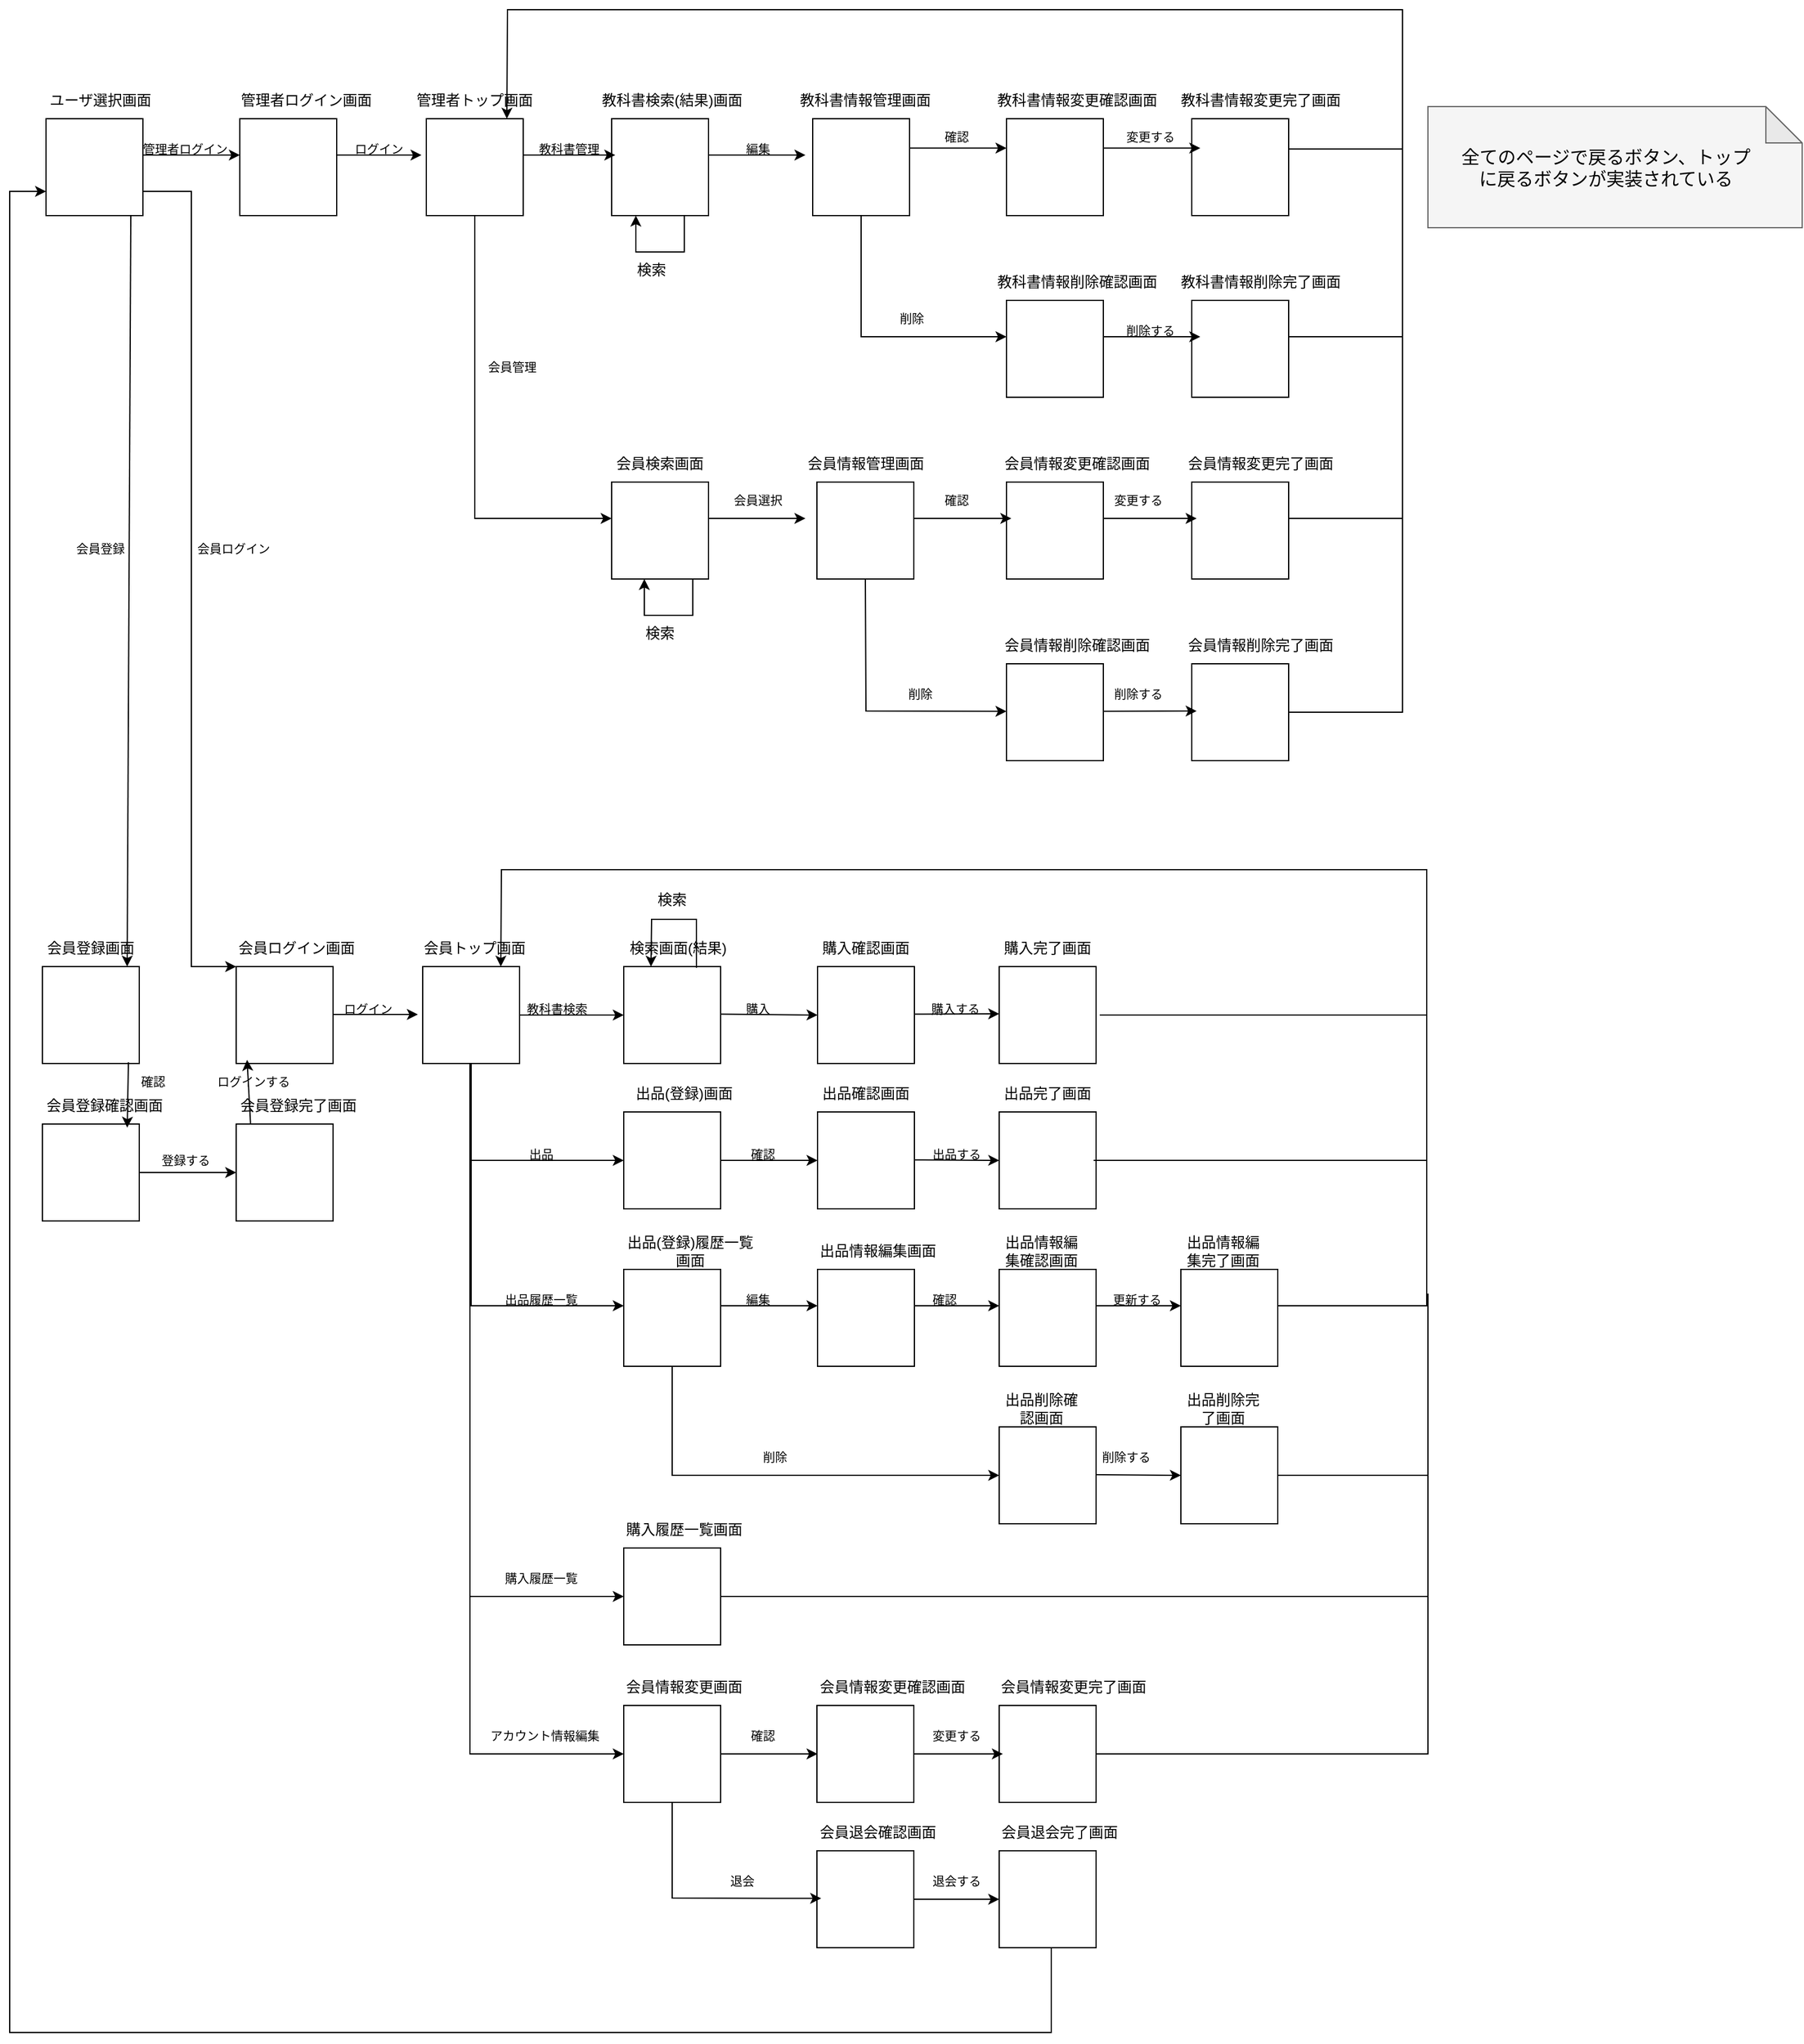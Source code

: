 <mxfile version="18.0.6" type="device"><diagram id="-Y7VIqtJ2MrJkVEiPqZa" name="Page-1"><mxGraphModel dx="347" dy="1390" grid="1" gridSize="10" guides="1" tooltips="1" connect="1" arrows="1" fold="1" page="1" pageScale="1" pageWidth="827" pageHeight="1169" math="0" shadow="0"><root><mxCell id="0"/><mxCell id="1" parent="0"/><mxCell id="_Mw0kLMOiL_pxWOwcJEO-1" value="" style="whiteSpace=wrap;html=1;aspect=fixed;" parent="1" vertex="1"><mxGeometry x="60" y="60" width="80" height="80" as="geometry"/></mxCell><mxCell id="_Mw0kLMOiL_pxWOwcJEO-3" value="" style="endArrow=classic;html=1;rounded=0;entryX=0;entryY=0.25;entryDx=0;entryDy=0;" parent="1" edge="1"><mxGeometry width="50" height="50" relative="1" as="geometry"><mxPoint x="140" y="90" as="sourcePoint"/><mxPoint x="220" y="90" as="targetPoint"/></mxGeometry></mxCell><mxCell id="_Mw0kLMOiL_pxWOwcJEO-4" value="ユーザ選択画面" style="text;html=1;strokeColor=none;fillColor=none;align=center;verticalAlign=middle;whiteSpace=wrap;rounded=0;" parent="1" vertex="1"><mxGeometry x="60" y="30" width="90" height="30" as="geometry"/></mxCell><mxCell id="_Mw0kLMOiL_pxWOwcJEO-5" value="" style="whiteSpace=wrap;html=1;aspect=fixed;" parent="1" vertex="1"><mxGeometry x="220" y="60" width="80" height="80" as="geometry"/></mxCell><mxCell id="_Mw0kLMOiL_pxWOwcJEO-6" value="管理者ログイン画面" style="text;html=1;strokeColor=none;fillColor=none;align=center;verticalAlign=middle;whiteSpace=wrap;rounded=0;" parent="1" vertex="1"><mxGeometry x="220" y="30" width="110" height="30" as="geometry"/></mxCell><mxCell id="_Mw0kLMOiL_pxWOwcJEO-7" value="" style="whiteSpace=wrap;html=1;aspect=fixed;" parent="1" vertex="1"><mxGeometry x="217" y="760" width="80" height="80" as="geometry"/></mxCell><mxCell id="_Mw0kLMOiL_pxWOwcJEO-8" value="会員ログイン画面" style="text;html=1;strokeColor=none;fillColor=none;align=center;verticalAlign=middle;whiteSpace=wrap;rounded=0;" parent="1" vertex="1"><mxGeometry x="217" y="730" width="100" height="30" as="geometry"/></mxCell><mxCell id="_Mw0kLMOiL_pxWOwcJEO-9" value="" style="whiteSpace=wrap;html=1;aspect=fixed;" parent="1" vertex="1"><mxGeometry x="57" y="760" width="80" height="80" as="geometry"/></mxCell><mxCell id="_Mw0kLMOiL_pxWOwcJEO-10" value="会員登録画面" style="text;html=1;strokeColor=none;fillColor=none;align=center;verticalAlign=middle;whiteSpace=wrap;rounded=0;" parent="1" vertex="1"><mxGeometry x="57" y="730" width="80" height="30" as="geometry"/></mxCell><mxCell id="_Mw0kLMOiL_pxWOwcJEO-11" value="" style="endArrow=classic;html=1;rounded=0;entryX=0.875;entryY=1;entryDx=0;entryDy=0;entryPerimeter=0;" parent="1" target="_Mw0kLMOiL_pxWOwcJEO-10" edge="1"><mxGeometry width="50" height="50" relative="1" as="geometry"><mxPoint x="130" y="140" as="sourcePoint"/><mxPoint x="180" y="90" as="targetPoint"/></mxGeometry></mxCell><mxCell id="_Mw0kLMOiL_pxWOwcJEO-12" value="会員登録" style="text;html=1;strokeColor=none;fillColor=none;align=center;verticalAlign=middle;whiteSpace=wrap;rounded=0;fontSize=10;" parent="1" vertex="1"><mxGeometry x="75" y="400" width="60" height="30" as="geometry"/></mxCell><mxCell id="_Mw0kLMOiL_pxWOwcJEO-13" value="" style="endArrow=classic;html=1;rounded=0;entryX=0.413;entryY=-0.1;entryDx=0;entryDy=0;exitX=0.117;exitY=1.1;exitDx=0;exitDy=0;exitPerimeter=0;entryPerimeter=0;" parent="1" source="cDcXT-B_UF99maYmvxv4-4" target="_Mw0kLMOiL_pxWOwcJEO-14" edge="1"><mxGeometry width="50" height="50" relative="1" as="geometry"><mxPoint x="137" y="800" as="sourcePoint"/><mxPoint x="187" y="750" as="targetPoint"/></mxGeometry></mxCell><mxCell id="_Mw0kLMOiL_pxWOwcJEO-14" value="ログインする" style="text;html=1;strokeColor=none;fillColor=none;align=center;verticalAlign=middle;whiteSpace=wrap;rounded=0;fontSize=10;" parent="1" vertex="1"><mxGeometry x="200" y="840" width="63" height="30" as="geometry"/></mxCell><mxCell id="_Mw0kLMOiL_pxWOwcJEO-15" value="管理者ログイン" style="text;html=1;strokeColor=none;fillColor=none;align=center;verticalAlign=middle;whiteSpace=wrap;rounded=0;strokeWidth=2;fontSize=10;" parent="1" vertex="1"><mxGeometry x="130" y="70" width="90" height="30" as="geometry"/></mxCell><mxCell id="_Mw0kLMOiL_pxWOwcJEO-17" value="" style="whiteSpace=wrap;html=1;aspect=fixed;" parent="1" vertex="1"><mxGeometry x="374" y="60" width="80" height="80" as="geometry"/></mxCell><mxCell id="_Mw0kLMOiL_pxWOwcJEO-18" value="管理者トップ画面" style="text;html=1;strokeColor=none;fillColor=none;align=center;verticalAlign=middle;whiteSpace=wrap;rounded=0;" parent="1" vertex="1"><mxGeometry x="361" y="30" width="106" height="30" as="geometry"/></mxCell><mxCell id="_Mw0kLMOiL_pxWOwcJEO-19" value="" style="endArrow=classic;html=1;rounded=0;fontSize=10;entryX=-0.05;entryY=0.375;entryDx=0;entryDy=0;entryPerimeter=0;" parent="1" target="_Mw0kLMOiL_pxWOwcJEO-17" edge="1"><mxGeometry width="50" height="50" relative="1" as="geometry"><mxPoint x="300" y="90" as="sourcePoint"/><mxPoint x="350" y="40" as="targetPoint"/></mxGeometry></mxCell><mxCell id="_Mw0kLMOiL_pxWOwcJEO-20" value="" style="whiteSpace=wrap;html=1;aspect=fixed;" parent="1" vertex="1"><mxGeometry x="371" y="760" width="80" height="80" as="geometry"/></mxCell><mxCell id="_Mw0kLMOiL_pxWOwcJEO-21" value="会員トップ画面" style="text;html=1;strokeColor=none;fillColor=none;align=center;verticalAlign=middle;whiteSpace=wrap;rounded=0;" parent="1" vertex="1"><mxGeometry x="371" y="730" width="86" height="30" as="geometry"/></mxCell><mxCell id="_Mw0kLMOiL_pxWOwcJEO-22" value="" style="endArrow=classic;html=1;rounded=0;fontSize=10;entryX=-0.05;entryY=0.375;entryDx=0;entryDy=0;entryPerimeter=0;" parent="1" edge="1"><mxGeometry width="50" height="50" relative="1" as="geometry"><mxPoint x="297" y="799.5" as="sourcePoint"/><mxPoint x="367" y="799.5" as="targetPoint"/></mxGeometry></mxCell><mxCell id="_Mw0kLMOiL_pxWOwcJEO-29" value="" style="whiteSpace=wrap;html=1;aspect=fixed;" parent="1" vertex="1"><mxGeometry x="537" y="760" width="80" height="80" as="geometry"/></mxCell><mxCell id="_Mw0kLMOiL_pxWOwcJEO-30" value="検索画面(結果)" style="text;html=1;strokeColor=none;fillColor=none;align=center;verticalAlign=middle;whiteSpace=wrap;rounded=0;" parent="1" vertex="1"><mxGeometry x="537" y="730" width="90" height="30" as="geometry"/></mxCell><mxCell id="_Mw0kLMOiL_pxWOwcJEO-31" value="" style="endArrow=classic;html=1;rounded=0;fontSize=10;entryX=0;entryY=0.5;entryDx=0;entryDy=0;" parent="1" target="_Mw0kLMOiL_pxWOwcJEO-29" edge="1"><mxGeometry width="50" height="50" relative="1" as="geometry"><mxPoint x="451" y="800" as="sourcePoint"/><mxPoint x="501" y="750" as="targetPoint"/></mxGeometry></mxCell><mxCell id="_Mw0kLMOiL_pxWOwcJEO-32" value="" style="whiteSpace=wrap;html=1;aspect=fixed;" parent="1" vertex="1"><mxGeometry x="537" y="880" width="80" height="80" as="geometry"/></mxCell><mxCell id="_Mw0kLMOiL_pxWOwcJEO-33" value="出品(登録)画面" style="text;html=1;strokeColor=none;fillColor=none;align=center;verticalAlign=middle;whiteSpace=wrap;rounded=0;" parent="1" vertex="1"><mxGeometry x="537" y="850" width="100" height="30" as="geometry"/></mxCell><mxCell id="_Mw0kLMOiL_pxWOwcJEO-34" value="" style="whiteSpace=wrap;html=1;aspect=fixed;" parent="1" vertex="1"><mxGeometry x="537" y="1010" width="80" height="80" as="geometry"/></mxCell><mxCell id="_Mw0kLMOiL_pxWOwcJEO-35" value="出品(登録)履歴一覧画面" style="text;html=1;strokeColor=none;fillColor=none;align=center;verticalAlign=middle;whiteSpace=wrap;rounded=0;" parent="1" vertex="1"><mxGeometry x="537" y="980" width="110" height="30" as="geometry"/></mxCell><mxCell id="_Mw0kLMOiL_pxWOwcJEO-40" value="" style="whiteSpace=wrap;html=1;aspect=fixed;" parent="1" vertex="1"><mxGeometry x="697" y="760" width="80" height="80" as="geometry"/></mxCell><mxCell id="_Mw0kLMOiL_pxWOwcJEO-41" value="購入確認画面" style="text;html=1;strokeColor=none;fillColor=none;align=center;verticalAlign=middle;whiteSpace=wrap;rounded=0;" parent="1" vertex="1"><mxGeometry x="697" y="730" width="80" height="30" as="geometry"/></mxCell><mxCell id="_Mw0kLMOiL_pxWOwcJEO-42" value="" style="endArrow=classic;html=1;rounded=0;fontSize=10;" parent="1" edge="1"><mxGeometry width="50" height="50" relative="1" as="geometry"><mxPoint x="617" y="799.29" as="sourcePoint"/><mxPoint x="697" y="800" as="targetPoint"/></mxGeometry></mxCell><mxCell id="_Mw0kLMOiL_pxWOwcJEO-44" value="" style="whiteSpace=wrap;html=1;aspect=fixed;" parent="1" vertex="1"><mxGeometry x="847" y="760" width="80" height="80" as="geometry"/></mxCell><mxCell id="_Mw0kLMOiL_pxWOwcJEO-45" value="購入完了画面" style="text;html=1;strokeColor=none;fillColor=none;align=center;verticalAlign=middle;whiteSpace=wrap;rounded=0;" parent="1" vertex="1"><mxGeometry x="847" y="730" width="80" height="30" as="geometry"/></mxCell><mxCell id="_Mw0kLMOiL_pxWOwcJEO-47" value="" style="endArrow=classic;html=1;rounded=0;fontSize=10;" parent="1" edge="1"><mxGeometry width="50" height="50" relative="1" as="geometry"><mxPoint x="777" y="799.29" as="sourcePoint"/><mxPoint x="847" y="799" as="targetPoint"/></mxGeometry></mxCell><mxCell id="_Mw0kLMOiL_pxWOwcJEO-48" value="" style="whiteSpace=wrap;html=1;aspect=fixed;" parent="1" vertex="1"><mxGeometry x="697" y="880" width="80" height="80" as="geometry"/></mxCell><mxCell id="_Mw0kLMOiL_pxWOwcJEO-49" value="出品確認画面" style="text;html=1;strokeColor=none;fillColor=none;align=center;verticalAlign=middle;whiteSpace=wrap;rounded=0;" parent="1" vertex="1"><mxGeometry x="697" y="850" width="80" height="30" as="geometry"/></mxCell><mxCell id="_Mw0kLMOiL_pxWOwcJEO-50" value="" style="whiteSpace=wrap;html=1;aspect=fixed;" parent="1" vertex="1"><mxGeometry x="847" y="880" width="80" height="80" as="geometry"/></mxCell><mxCell id="_Mw0kLMOiL_pxWOwcJEO-51" value="出品完了画面" style="text;html=1;strokeColor=none;fillColor=none;align=center;verticalAlign=middle;whiteSpace=wrap;rounded=0;" parent="1" vertex="1"><mxGeometry x="847" y="850" width="80" height="30" as="geometry"/></mxCell><mxCell id="_Mw0kLMOiL_pxWOwcJEO-52" value="" style="whiteSpace=wrap;html=1;aspect=fixed;" parent="1" vertex="1"><mxGeometry x="697" y="1010" width="80" height="80" as="geometry"/></mxCell><mxCell id="_Mw0kLMOiL_pxWOwcJEO-53" value="出品情報編集画面" style="text;html=1;strokeColor=none;fillColor=none;align=center;verticalAlign=middle;whiteSpace=wrap;rounded=0;" parent="1" vertex="1"><mxGeometry x="697" y="980" width="100" height="30" as="geometry"/></mxCell><mxCell id="_Mw0kLMOiL_pxWOwcJEO-54" value="" style="whiteSpace=wrap;html=1;aspect=fixed;" parent="1" vertex="1"><mxGeometry x="847" y="1010" width="80" height="80" as="geometry"/></mxCell><mxCell id="_Mw0kLMOiL_pxWOwcJEO-55" value="出品情報編集確認画面" style="text;html=1;strokeColor=none;fillColor=none;align=center;verticalAlign=middle;whiteSpace=wrap;rounded=0;" parent="1" vertex="1"><mxGeometry x="847" y="980" width="70" height="30" as="geometry"/></mxCell><mxCell id="_Mw0kLMOiL_pxWOwcJEO-56" value="" style="whiteSpace=wrap;html=1;aspect=fixed;" parent="1" vertex="1"><mxGeometry x="997" y="1010" width="80" height="80" as="geometry"/></mxCell><mxCell id="_Mw0kLMOiL_pxWOwcJEO-57" value="出品情報編集完了画面" style="text;html=1;strokeColor=none;fillColor=none;align=center;verticalAlign=middle;whiteSpace=wrap;rounded=0;" parent="1" vertex="1"><mxGeometry x="997" y="980" width="70" height="30" as="geometry"/></mxCell><mxCell id="_Mw0kLMOiL_pxWOwcJEO-58" value="" style="whiteSpace=wrap;html=1;aspect=fixed;" parent="1" vertex="1"><mxGeometry x="847" y="1140" width="80" height="80" as="geometry"/></mxCell><mxCell id="_Mw0kLMOiL_pxWOwcJEO-59" value="出品削除確認画面" style="text;html=1;strokeColor=none;fillColor=none;align=center;verticalAlign=middle;whiteSpace=wrap;rounded=0;" parent="1" vertex="1"><mxGeometry x="847" y="1110" width="70" height="30" as="geometry"/></mxCell><mxCell id="_Mw0kLMOiL_pxWOwcJEO-60" value="" style="whiteSpace=wrap;html=1;aspect=fixed;" parent="1" vertex="1"><mxGeometry x="997" y="1140" width="80" height="80" as="geometry"/></mxCell><mxCell id="_Mw0kLMOiL_pxWOwcJEO-61" value="出品削除完了画面" style="text;html=1;strokeColor=none;fillColor=none;align=center;verticalAlign=middle;whiteSpace=wrap;rounded=0;" parent="1" vertex="1"><mxGeometry x="997" y="1110" width="70" height="30" as="geometry"/></mxCell><mxCell id="_Mw0kLMOiL_pxWOwcJEO-62" value="" style="whiteSpace=wrap;html=1;aspect=fixed;" parent="1" vertex="1"><mxGeometry x="537" y="1240" width="80" height="80" as="geometry"/></mxCell><mxCell id="_Mw0kLMOiL_pxWOwcJEO-63" value="購入履歴一覧画面" style="text;html=1;strokeColor=none;fillColor=none;align=center;verticalAlign=middle;whiteSpace=wrap;rounded=0;" parent="1" vertex="1"><mxGeometry x="537" y="1210" width="100" height="30" as="geometry"/></mxCell><mxCell id="_Mw0kLMOiL_pxWOwcJEO-64" value="" style="endArrow=classic;html=1;rounded=0;fontSize=10;entryX=0;entryY=0.5;entryDx=0;entryDy=0;" parent="1" target="_Mw0kLMOiL_pxWOwcJEO-32" edge="1"><mxGeometry width="50" height="50" relative="1" as="geometry"><mxPoint x="411" y="840" as="sourcePoint"/><mxPoint x="461" y="790" as="targetPoint"/><Array as="points"><mxPoint x="411" y="920"/></Array></mxGeometry></mxCell><mxCell id="_Mw0kLMOiL_pxWOwcJEO-65" value="" style="endArrow=classic;html=1;rounded=0;fontSize=10;entryX=0;entryY=0.5;entryDx=0;entryDy=0;" parent="1" target="_Mw0kLMOiL_pxWOwcJEO-48" edge="1"><mxGeometry width="50" height="50" relative="1" as="geometry"><mxPoint x="617" y="920" as="sourcePoint"/><mxPoint x="667" y="870" as="targetPoint"/></mxGeometry></mxCell><mxCell id="_Mw0kLMOiL_pxWOwcJEO-66" value="" style="endArrow=classic;html=1;rounded=0;fontSize=10;" parent="1" edge="1"><mxGeometry width="50" height="50" relative="1" as="geometry"><mxPoint x="777" y="919.58" as="sourcePoint"/><mxPoint x="847" y="920" as="targetPoint"/></mxGeometry></mxCell><mxCell id="_Mw0kLMOiL_pxWOwcJEO-67" value="" style="endArrow=classic;html=1;rounded=0;fontSize=10;entryX=0;entryY=0.5;entryDx=0;entryDy=0;" parent="1" edge="1"><mxGeometry width="50" height="50" relative="1" as="geometry"><mxPoint x="617" y="1040" as="sourcePoint"/><mxPoint x="697" y="1040" as="targetPoint"/></mxGeometry></mxCell><mxCell id="_Mw0kLMOiL_pxWOwcJEO-68" value="" style="endArrow=classic;html=1;rounded=0;fontSize=10;" parent="1" edge="1"><mxGeometry width="50" height="50" relative="1" as="geometry"><mxPoint x="777" y="1040" as="sourcePoint"/><mxPoint x="847" y="1040" as="targetPoint"/></mxGeometry></mxCell><mxCell id="_Mw0kLMOiL_pxWOwcJEO-69" value="" style="endArrow=classic;html=1;rounded=0;fontSize=10;" parent="1" edge="1"><mxGeometry width="50" height="50" relative="1" as="geometry"><mxPoint x="927" y="1040" as="sourcePoint"/><mxPoint x="997" y="1040" as="targetPoint"/></mxGeometry></mxCell><mxCell id="_Mw0kLMOiL_pxWOwcJEO-70" value="" style="endArrow=classic;html=1;rounded=0;fontSize=10;" parent="1" edge="1"><mxGeometry width="50" height="50" relative="1" as="geometry"><mxPoint x="411" y="840" as="sourcePoint"/><mxPoint x="537" y="1040" as="targetPoint"/><Array as="points"><mxPoint x="411" y="1040"/><mxPoint x="477" y="1040"/></Array></mxGeometry></mxCell><mxCell id="_Mw0kLMOiL_pxWOwcJEO-71" value="" style="endArrow=classic;html=1;rounded=0;fontSize=10;entryX=0;entryY=0.5;entryDx=0;entryDy=0;" parent="1" target="_Mw0kLMOiL_pxWOwcJEO-58" edge="1"><mxGeometry width="50" height="50" relative="1" as="geometry"><mxPoint x="577" y="1090" as="sourcePoint"/><mxPoint x="657" y="1090" as="targetPoint"/><Array as="points"><mxPoint x="577" y="1180"/></Array></mxGeometry></mxCell><mxCell id="_Mw0kLMOiL_pxWOwcJEO-72" value="" style="endArrow=classic;html=1;rounded=0;fontSize=10;entryX=0;entryY=0.5;entryDx=0;entryDy=0;" parent="1" target="_Mw0kLMOiL_pxWOwcJEO-60" edge="1"><mxGeometry width="50" height="50" relative="1" as="geometry"><mxPoint x="927" y="1179.5" as="sourcePoint"/><mxPoint x="1007" y="1179.5" as="targetPoint"/></mxGeometry></mxCell><mxCell id="_Mw0kLMOiL_pxWOwcJEO-73" value="" style="endArrow=classic;html=1;rounded=0;fontSize=10;entryX=0;entryY=0.5;entryDx=0;entryDy=0;" parent="1" target="_Mw0kLMOiL_pxWOwcJEO-62" edge="1"><mxGeometry width="50" height="50" relative="1" as="geometry"><mxPoint x="410" y="840" as="sourcePoint"/><mxPoint x="490" y="840" as="targetPoint"/><Array as="points"><mxPoint x="410" y="1280"/></Array></mxGeometry></mxCell><mxCell id="_Mw0kLMOiL_pxWOwcJEO-75" value="" style="whiteSpace=wrap;html=1;aspect=fixed;" parent="1" vertex="1"><mxGeometry x="693" y="60" width="80" height="80" as="geometry"/></mxCell><mxCell id="_Mw0kLMOiL_pxWOwcJEO-76" value="教科書情報管理画面" style="text;html=1;strokeColor=none;fillColor=none;align=center;verticalAlign=middle;whiteSpace=wrap;rounded=0;" parent="1" vertex="1"><mxGeometry x="680" y="30" width="113" height="30" as="geometry"/></mxCell><mxCell id="_Mw0kLMOiL_pxWOwcJEO-77" value="" style="whiteSpace=wrap;html=1;aspect=fixed;" parent="1" vertex="1"><mxGeometry x="853" y="60" width="80" height="80" as="geometry"/></mxCell><mxCell id="_Mw0kLMOiL_pxWOwcJEO-78" value="教科書情報変更確認画面" style="text;html=1;strokeColor=none;fillColor=none;align=center;verticalAlign=middle;whiteSpace=wrap;rounded=0;" parent="1" vertex="1"><mxGeometry x="840" y="30" width="143" height="30" as="geometry"/></mxCell><mxCell id="_Mw0kLMOiL_pxWOwcJEO-79" value="" style="whiteSpace=wrap;html=1;aspect=fixed;" parent="1" vertex="1"><mxGeometry x="1006" y="60" width="80" height="80" as="geometry"/></mxCell><mxCell id="_Mw0kLMOiL_pxWOwcJEO-80" value="教科書情報変更完了画面" style="text;html=1;strokeColor=none;fillColor=none;align=center;verticalAlign=middle;whiteSpace=wrap;rounded=0;" parent="1" vertex="1"><mxGeometry x="993" y="30" width="140" height="30" as="geometry"/></mxCell><mxCell id="_Mw0kLMOiL_pxWOwcJEO-81" value="" style="whiteSpace=wrap;html=1;aspect=fixed;" parent="1" vertex="1"><mxGeometry x="696.5" y="360" width="80" height="80" as="geometry"/></mxCell><mxCell id="_Mw0kLMOiL_pxWOwcJEO-82" value="会員情報管理画面" style="text;html=1;strokeColor=none;fillColor=none;align=center;verticalAlign=middle;whiteSpace=wrap;rounded=0;" parent="1" vertex="1"><mxGeometry x="683.5" y="330" width="106" height="30" as="geometry"/></mxCell><mxCell id="_Mw0kLMOiL_pxWOwcJEO-83" value="" style="whiteSpace=wrap;html=1;aspect=fixed;" parent="1" vertex="1"><mxGeometry x="853" y="210" width="80" height="80" as="geometry"/></mxCell><mxCell id="_Mw0kLMOiL_pxWOwcJEO-84" value="教科書情報削除確認画面" style="text;html=1;strokeColor=none;fillColor=none;align=center;verticalAlign=middle;whiteSpace=wrap;rounded=0;" parent="1" vertex="1"><mxGeometry x="840" y="180" width="143" height="30" as="geometry"/></mxCell><mxCell id="_Mw0kLMOiL_pxWOwcJEO-85" value="" style="whiteSpace=wrap;html=1;aspect=fixed;" parent="1" vertex="1"><mxGeometry x="1006" y="210" width="80" height="80" as="geometry"/></mxCell><mxCell id="_Mw0kLMOiL_pxWOwcJEO-86" value="教科書情報削除完了画面" style="text;html=1;strokeColor=none;fillColor=none;align=center;verticalAlign=middle;whiteSpace=wrap;rounded=0;" parent="1" vertex="1"><mxGeometry x="993" y="180" width="140" height="30" as="geometry"/></mxCell><mxCell id="_Mw0kLMOiL_pxWOwcJEO-87" value="" style="whiteSpace=wrap;html=1;aspect=fixed;" parent="1" vertex="1"><mxGeometry x="527" y="60" width="80" height="80" as="geometry"/></mxCell><mxCell id="_Mw0kLMOiL_pxWOwcJEO-88" value="教科書検索(結果)画面" style="text;html=1;strokeColor=none;fillColor=none;align=center;verticalAlign=middle;whiteSpace=wrap;rounded=0;" parent="1" vertex="1"><mxGeometry x="514" y="30" width="126" height="30" as="geometry"/></mxCell><mxCell id="_Mw0kLMOiL_pxWOwcJEO-91" value="" style="whiteSpace=wrap;html=1;aspect=fixed;" parent="1" vertex="1"><mxGeometry x="853" y="360" width="80" height="80" as="geometry"/></mxCell><mxCell id="_Mw0kLMOiL_pxWOwcJEO-92" value="会員情報変更確認画面" style="text;html=1;strokeColor=none;fillColor=none;align=center;verticalAlign=middle;whiteSpace=wrap;rounded=0;" parent="1" vertex="1"><mxGeometry x="840" y="330" width="143" height="30" as="geometry"/></mxCell><mxCell id="_Mw0kLMOiL_pxWOwcJEO-93" value="" style="whiteSpace=wrap;html=1;aspect=fixed;" parent="1" vertex="1"><mxGeometry x="1006" y="360" width="80" height="80" as="geometry"/></mxCell><mxCell id="_Mw0kLMOiL_pxWOwcJEO-94" value="会員情報変更完了画面" style="text;html=1;strokeColor=none;fillColor=none;align=center;verticalAlign=middle;whiteSpace=wrap;rounded=0;" parent="1" vertex="1"><mxGeometry x="993" y="330" width="140" height="30" as="geometry"/></mxCell><mxCell id="_Mw0kLMOiL_pxWOwcJEO-95" value="" style="whiteSpace=wrap;html=1;aspect=fixed;" parent="1" vertex="1"><mxGeometry x="853" y="510" width="80" height="80" as="geometry"/></mxCell><mxCell id="_Mw0kLMOiL_pxWOwcJEO-96" value="会員情報削除確認画面" style="text;html=1;strokeColor=none;fillColor=none;align=center;verticalAlign=middle;whiteSpace=wrap;rounded=0;" parent="1" vertex="1"><mxGeometry x="840" y="480" width="143" height="30" as="geometry"/></mxCell><mxCell id="_Mw0kLMOiL_pxWOwcJEO-97" value="" style="whiteSpace=wrap;html=1;aspect=fixed;" parent="1" vertex="1"><mxGeometry x="1006" y="510" width="80" height="80" as="geometry"/></mxCell><mxCell id="_Mw0kLMOiL_pxWOwcJEO-98" value="会員情報削除完了画面" style="text;html=1;strokeColor=none;fillColor=none;align=center;verticalAlign=middle;whiteSpace=wrap;rounded=0;" parent="1" vertex="1"><mxGeometry x="993" y="480" width="140" height="30" as="geometry"/></mxCell><mxCell id="_Mw0kLMOiL_pxWOwcJEO-99" value="" style="whiteSpace=wrap;html=1;aspect=fixed;" parent="1" vertex="1"><mxGeometry x="527" y="360" width="80" height="80" as="geometry"/></mxCell><mxCell id="_Mw0kLMOiL_pxWOwcJEO-100" value="会員検索画面" style="text;html=1;strokeColor=none;fillColor=none;align=center;verticalAlign=middle;whiteSpace=wrap;rounded=0;" parent="1" vertex="1"><mxGeometry x="514" y="330" width="106" height="30" as="geometry"/></mxCell><mxCell id="_Mw0kLMOiL_pxWOwcJEO-101" value="" style="endArrow=classic;html=1;rounded=0;fontSize=10;" parent="1" edge="1"><mxGeometry width="50" height="50" relative="1" as="geometry"><mxPoint x="454" y="90" as="sourcePoint"/><mxPoint x="530" y="90" as="targetPoint"/></mxGeometry></mxCell><mxCell id="_Mw0kLMOiL_pxWOwcJEO-102" value="" style="endArrow=classic;html=1;rounded=0;fontSize=10;" parent="1" edge="1"><mxGeometry width="50" height="50" relative="1" as="geometry"><mxPoint x="607.0" y="90" as="sourcePoint"/><mxPoint x="687.0" y="90" as="targetPoint"/></mxGeometry></mxCell><mxCell id="_Mw0kLMOiL_pxWOwcJEO-103" value="" style="endArrow=classic;html=1;rounded=0;fontSize=10;" parent="1" edge="1"><mxGeometry width="50" height="50" relative="1" as="geometry"><mxPoint x="773.0" y="84.29" as="sourcePoint"/><mxPoint x="853.0" y="84.29" as="targetPoint"/></mxGeometry></mxCell><mxCell id="_Mw0kLMOiL_pxWOwcJEO-104" value="" style="endArrow=classic;html=1;rounded=0;fontSize=10;" parent="1" edge="1"><mxGeometry width="50" height="50" relative="1" as="geometry"><mxPoint x="933.0" y="84.29" as="sourcePoint"/><mxPoint x="1013.0" y="84.29" as="targetPoint"/></mxGeometry></mxCell><mxCell id="_Mw0kLMOiL_pxWOwcJEO-105" value="" style="endArrow=classic;html=1;rounded=0;fontSize=10;exitX=0.5;exitY=1;exitDx=0;exitDy=0;" parent="1" source="_Mw0kLMOiL_pxWOwcJEO-75" edge="1"><mxGeometry width="50" height="50" relative="1" as="geometry"><mxPoint x="773.0" y="240" as="sourcePoint"/><mxPoint x="853.0" y="240" as="targetPoint"/><Array as="points"><mxPoint x="733" y="240"/></Array></mxGeometry></mxCell><mxCell id="_Mw0kLMOiL_pxWOwcJEO-106" value="" style="endArrow=classic;html=1;rounded=0;fontSize=10;" parent="1" edge="1"><mxGeometry width="50" height="50" relative="1" as="geometry"><mxPoint x="933.0" y="240" as="sourcePoint"/><mxPoint x="1013.0" y="240" as="targetPoint"/></mxGeometry></mxCell><mxCell id="_Mw0kLMOiL_pxWOwcJEO-107" value="" style="endArrow=classic;html=1;rounded=0;fontSize=10;exitX=0.5;exitY=1;exitDx=0;exitDy=0;" parent="1" source="_Mw0kLMOiL_pxWOwcJEO-17" edge="1"><mxGeometry width="50" height="50" relative="1" as="geometry"><mxPoint x="447.0" y="390" as="sourcePoint"/><mxPoint x="527.0" y="390" as="targetPoint"/><Array as="points"><mxPoint x="414" y="390"/></Array></mxGeometry></mxCell><mxCell id="_Mw0kLMOiL_pxWOwcJEO-108" value="" style="endArrow=classic;html=1;rounded=0;fontSize=10;" parent="1" edge="1"><mxGeometry width="50" height="50" relative="1" as="geometry"><mxPoint x="607.0" y="390" as="sourcePoint"/><mxPoint x="687.0" y="390" as="targetPoint"/></mxGeometry></mxCell><mxCell id="_Mw0kLMOiL_pxWOwcJEO-109" value="" style="endArrow=classic;html=1;rounded=0;fontSize=10;" parent="1" edge="1"><mxGeometry width="50" height="50" relative="1" as="geometry"><mxPoint x="777.0" y="390" as="sourcePoint"/><mxPoint x="857.0" y="390" as="targetPoint"/></mxGeometry></mxCell><mxCell id="_Mw0kLMOiL_pxWOwcJEO-110" value="" style="endArrow=classic;html=1;rounded=0;fontSize=10;" parent="1" edge="1"><mxGeometry width="50" height="50" relative="1" as="geometry"><mxPoint x="933.0" y="390" as="sourcePoint"/><mxPoint x="1010" y="390" as="targetPoint"/></mxGeometry></mxCell><mxCell id="_Mw0kLMOiL_pxWOwcJEO-111" value="" style="endArrow=classic;html=1;rounded=0;fontSize=10;exitX=0.5;exitY=1;exitDx=0;exitDy=0;" parent="1" source="_Mw0kLMOiL_pxWOwcJEO-81" edge="1"><mxGeometry width="50" height="50" relative="1" as="geometry"><mxPoint x="773.0" y="549.29" as="sourcePoint"/><mxPoint x="853.0" y="549.29" as="targetPoint"/><Array as="points"><mxPoint x="737" y="549"/></Array></mxGeometry></mxCell><mxCell id="_Mw0kLMOiL_pxWOwcJEO-112" value="" style="endArrow=classic;html=1;rounded=0;fontSize=10;" parent="1" edge="1"><mxGeometry width="50" height="50" relative="1" as="geometry"><mxPoint x="933.0" y="549.29" as="sourcePoint"/><mxPoint x="1010" y="549" as="targetPoint"/></mxGeometry></mxCell><mxCell id="_Mw0kLMOiL_pxWOwcJEO-113" value="" style="whiteSpace=wrap;html=1;aspect=fixed;" parent="1" vertex="1"><mxGeometry x="537" y="1370" width="80" height="80" as="geometry"/></mxCell><mxCell id="_Mw0kLMOiL_pxWOwcJEO-114" value="会員情報変更画面" style="text;html=1;strokeColor=none;fillColor=none;align=center;verticalAlign=middle;whiteSpace=wrap;rounded=0;" parent="1" vertex="1"><mxGeometry x="537" y="1340" width="100" height="30" as="geometry"/></mxCell><mxCell id="_Mw0kLMOiL_pxWOwcJEO-115" value="" style="whiteSpace=wrap;html=1;aspect=fixed;" parent="1" vertex="1"><mxGeometry x="696.5" y="1370" width="80" height="80" as="geometry"/></mxCell><mxCell id="_Mw0kLMOiL_pxWOwcJEO-116" value="会員情報変更確認画面" style="text;html=1;strokeColor=none;fillColor=none;align=center;verticalAlign=middle;whiteSpace=wrap;rounded=0;" parent="1" vertex="1"><mxGeometry x="696.5" y="1340" width="123.5" height="30" as="geometry"/></mxCell><mxCell id="_Mw0kLMOiL_pxWOwcJEO-117" value="" style="whiteSpace=wrap;html=1;aspect=fixed;" parent="1" vertex="1"><mxGeometry x="847" y="1370" width="80" height="80" as="geometry"/></mxCell><mxCell id="_Mw0kLMOiL_pxWOwcJEO-118" value="会員情報変更完了画面" style="text;html=1;strokeColor=none;fillColor=none;align=center;verticalAlign=middle;whiteSpace=wrap;rounded=0;" parent="1" vertex="1"><mxGeometry x="847" y="1340" width="123" height="30" as="geometry"/></mxCell><mxCell id="_Mw0kLMOiL_pxWOwcJEO-119" value="" style="whiteSpace=wrap;html=1;aspect=fixed;" parent="1" vertex="1"><mxGeometry x="696.5" y="1490" width="80" height="80" as="geometry"/></mxCell><mxCell id="_Mw0kLMOiL_pxWOwcJEO-120" value="会員退会確認画面" style="text;html=1;strokeColor=none;fillColor=none;align=center;verticalAlign=middle;whiteSpace=wrap;rounded=0;" parent="1" vertex="1"><mxGeometry x="696.5" y="1460" width="100" height="30" as="geometry"/></mxCell><mxCell id="_Mw0kLMOiL_pxWOwcJEO-121" value="" style="whiteSpace=wrap;html=1;aspect=fixed;" parent="1" vertex="1"><mxGeometry x="847" y="1490" width="80" height="80" as="geometry"/></mxCell><mxCell id="_Mw0kLMOiL_pxWOwcJEO-122" value="会員退会完了画面" style="text;html=1;strokeColor=none;fillColor=none;align=center;verticalAlign=middle;whiteSpace=wrap;rounded=0;" parent="1" vertex="1"><mxGeometry x="847" y="1460" width="100" height="30" as="geometry"/></mxCell><mxCell id="_Mw0kLMOiL_pxWOwcJEO-123" value="" style="endArrow=classic;html=1;rounded=0;fontSize=10;" parent="1" edge="1"><mxGeometry width="50" height="50" relative="1" as="geometry"><mxPoint x="410" y="840" as="sourcePoint"/><mxPoint x="537" y="1410" as="targetPoint"/><Array as="points"><mxPoint x="410" y="1410"/></Array></mxGeometry></mxCell><mxCell id="_Mw0kLMOiL_pxWOwcJEO-124" value="" style="endArrow=classic;html=1;rounded=0;fontSize=10;" parent="1" edge="1"><mxGeometry width="50" height="50" relative="1" as="geometry"><mxPoint x="617" y="1410" as="sourcePoint"/><mxPoint x="697" y="1410" as="targetPoint"/></mxGeometry></mxCell><mxCell id="_Mw0kLMOiL_pxWOwcJEO-125" value="" style="endArrow=classic;html=1;rounded=0;fontSize=10;" parent="1" edge="1"><mxGeometry width="50" height="50" relative="1" as="geometry"><mxPoint x="777.0" y="1410" as="sourcePoint"/><mxPoint x="850" y="1410" as="targetPoint"/></mxGeometry></mxCell><mxCell id="_Mw0kLMOiL_pxWOwcJEO-126" value="" style="endArrow=classic;html=1;rounded=0;fontSize=10;exitX=0.5;exitY=1;exitDx=0;exitDy=0;" parent="1" source="_Mw0kLMOiL_pxWOwcJEO-113" edge="1"><mxGeometry width="50" height="50" relative="1" as="geometry"><mxPoint x="620.0" y="1529.29" as="sourcePoint"/><mxPoint x="700.0" y="1529.29" as="targetPoint"/><Array as="points"><mxPoint x="577" y="1529"/></Array></mxGeometry></mxCell><mxCell id="_Mw0kLMOiL_pxWOwcJEO-127" value="" style="endArrow=classic;html=1;rounded=0;fontSize=10;entryX=0;entryY=0.5;entryDx=0;entryDy=0;" parent="1" target="_Mw0kLMOiL_pxWOwcJEO-121" edge="1"><mxGeometry width="50" height="50" relative="1" as="geometry"><mxPoint x="777.0" y="1530" as="sourcePoint"/><mxPoint x="840" y="1530" as="targetPoint"/></mxGeometry></mxCell><mxCell id="H_s0MRlmICEgJFPbJRur-1" value="ログイン" style="text;html=1;strokeColor=none;fillColor=none;align=center;verticalAlign=middle;whiteSpace=wrap;rounded=0;strokeWidth=2;fontSize=10;" parent="1" vertex="1"><mxGeometry x="290" y="70" width="90" height="30" as="geometry"/></mxCell><mxCell id="H_s0MRlmICEgJFPbJRur-2" value="教科書管理" style="text;html=1;strokeColor=none;fillColor=none;align=center;verticalAlign=middle;whiteSpace=wrap;rounded=0;strokeWidth=2;fontSize=10;" parent="1" vertex="1"><mxGeometry x="447" y="70" width="90" height="30" as="geometry"/></mxCell><mxCell id="H_s0MRlmICEgJFPbJRur-4" value="編集" style="text;html=1;strokeColor=none;fillColor=none;align=center;verticalAlign=middle;whiteSpace=wrap;rounded=0;strokeWidth=2;fontSize=10;" parent="1" vertex="1"><mxGeometry x="603" y="70" width="90" height="30" as="geometry"/></mxCell><mxCell id="H_s0MRlmICEgJFPbJRur-5" value="確認" style="text;html=1;strokeColor=none;fillColor=none;align=center;verticalAlign=middle;whiteSpace=wrap;rounded=0;strokeWidth=2;fontSize=10;" parent="1" vertex="1"><mxGeometry x="767" y="60" width="90" height="30" as="geometry"/></mxCell><mxCell id="H_s0MRlmICEgJFPbJRur-6" value="変更する" style="text;html=1;strokeColor=none;fillColor=none;align=center;verticalAlign=middle;whiteSpace=wrap;rounded=0;strokeWidth=2;fontSize=10;" parent="1" vertex="1"><mxGeometry x="927" y="60" width="90" height="30" as="geometry"/></mxCell><mxCell id="H_s0MRlmICEgJFPbJRur-7" value="削除" style="text;html=1;strokeColor=none;fillColor=none;align=center;verticalAlign=middle;whiteSpace=wrap;rounded=0;strokeWidth=2;fontSize=10;" parent="1" vertex="1"><mxGeometry x="730" y="210" width="90" height="30" as="geometry"/></mxCell><mxCell id="H_s0MRlmICEgJFPbJRur-8" value="削除する" style="text;html=1;strokeColor=none;fillColor=none;align=center;verticalAlign=middle;whiteSpace=wrap;rounded=0;strokeWidth=2;fontSize=10;" parent="1" vertex="1"><mxGeometry x="927" y="220" width="90" height="30" as="geometry"/></mxCell><mxCell id="H_s0MRlmICEgJFPbJRur-9" value="会員管理" style="text;html=1;strokeColor=none;fillColor=none;align=center;verticalAlign=middle;whiteSpace=wrap;rounded=0;strokeWidth=2;fontSize=10;" parent="1" vertex="1"><mxGeometry x="400" y="250" width="90" height="30" as="geometry"/></mxCell><mxCell id="H_s0MRlmICEgJFPbJRur-10" value="会員選択" style="text;html=1;strokeColor=none;fillColor=none;align=center;verticalAlign=middle;whiteSpace=wrap;rounded=0;strokeWidth=2;fontSize=10;" parent="1" vertex="1"><mxGeometry x="603" y="360" width="90" height="30" as="geometry"/></mxCell><mxCell id="4UE9XzTOAku255Ldnyyf-1" value="確認&lt;span style=&quot;color: rgba(0 , 0 , 0 , 0) ; font-family: monospace ; font-size: 0px&quot;&gt;%3CmxGraphModel%3E%3Croot%3E%3CmxCell%20id%3D%220%22%2F%3E%3CmxCell%20id%3D%221%22%20parent%3D%220%22%2F%3E%3CmxCell%20id%3D%222%22%20value%3D%22%E4%BC%9A%E5%93%A1%E9%81%B8%E6%8A%9E%22%20style%3D%22text%3Bhtml%3D1%3BstrokeColor%3Dnone%3BfillColor%3Dnone%3Balign%3Dcenter%3BverticalAlign%3Dmiddle%3BwhiteSpace%3Dwrap%3Brounded%3D0%3BstrokeWidth%3D2%3BfontSize%3D10%3B%22%20vertex%3D%221%22%20parent%3D%221%22%3E%3CmxGeometry%20x%3D%22603%22%20y%3D%22360%22%20width%3D%2290%22%20height%3D%2230%22%20as%3D%22geometry%22%2F%3E%3C%2FmxCell%3E%3C%2Froot%3E%3C%2FmxGraphModel%3E&lt;/span&gt;" style="text;html=1;strokeColor=none;fillColor=none;align=center;verticalAlign=middle;whiteSpace=wrap;rounded=0;strokeWidth=2;fontSize=10;" parent="1" vertex="1"><mxGeometry x="767" y="360" width="90" height="30" as="geometry"/></mxCell><mxCell id="4UE9XzTOAku255Ldnyyf-2" value="変更する" style="text;html=1;strokeColor=none;fillColor=none;align=center;verticalAlign=middle;whiteSpace=wrap;rounded=0;strokeWidth=2;fontSize=10;" parent="1" vertex="1"><mxGeometry x="917" y="360" width="90" height="30" as="geometry"/></mxCell><mxCell id="4UE9XzTOAku255Ldnyyf-3" value="削除" style="text;html=1;strokeColor=none;fillColor=none;align=center;verticalAlign=middle;whiteSpace=wrap;rounded=0;strokeWidth=2;fontSize=10;" parent="1" vertex="1"><mxGeometry x="737" y="520" width="90" height="30" as="geometry"/></mxCell><mxCell id="4UE9XzTOAku255Ldnyyf-4" value="削除する" style="text;html=1;strokeColor=none;fillColor=none;align=center;verticalAlign=middle;whiteSpace=wrap;rounded=0;strokeWidth=2;fontSize=10;" parent="1" vertex="1"><mxGeometry x="917" y="520" width="90" height="30" as="geometry"/></mxCell><mxCell id="4UE9XzTOAku255Ldnyyf-5" value="ログイン" style="text;html=1;strokeColor=none;fillColor=none;align=center;verticalAlign=middle;whiteSpace=wrap;rounded=0;strokeWidth=2;fontSize=10;" parent="1" vertex="1"><mxGeometry x="281" y="780" width="90" height="30" as="geometry"/></mxCell><mxCell id="4UE9XzTOAku255Ldnyyf-7" value="教科書検索" style="text;html=1;strokeColor=none;fillColor=none;align=center;verticalAlign=middle;whiteSpace=wrap;rounded=0;strokeWidth=2;fontSize=10;" parent="1" vertex="1"><mxGeometry x="437" y="780" width="90" height="30" as="geometry"/></mxCell><mxCell id="4UE9XzTOAku255Ldnyyf-9" value="購入" style="text;html=1;strokeColor=none;fillColor=none;align=center;verticalAlign=middle;whiteSpace=wrap;rounded=0;strokeWidth=2;fontSize=10;" parent="1" vertex="1"><mxGeometry x="603" y="780" width="90" height="30" as="geometry"/></mxCell><mxCell id="4UE9XzTOAku255Ldnyyf-13" value="購入する" style="text;html=1;strokeColor=none;fillColor=none;align=center;verticalAlign=middle;whiteSpace=wrap;rounded=0;strokeWidth=2;fontSize=10;" parent="1" vertex="1"><mxGeometry x="766" y="780" width="90" height="30" as="geometry"/></mxCell><mxCell id="4UE9XzTOAku255Ldnyyf-14" value="出品" style="text;html=1;strokeColor=none;fillColor=none;align=center;verticalAlign=middle;whiteSpace=wrap;rounded=0;strokeWidth=2;fontSize=10;" parent="1" vertex="1"><mxGeometry x="424" y="900" width="90" height="30" as="geometry"/></mxCell><mxCell id="4UE9XzTOAku255Ldnyyf-15" value="確認&lt;span style=&quot;color: rgba(0 , 0 , 0 , 0) ; font-family: monospace ; font-size: 0px&quot;&gt;%3CmxGraphModel%3E%3Croot%3E%3CmxCell%20id%3D%220%22%2F%3E%3CmxCell%20id%3D%221%22%20parent%3D%220%22%2F%3E%3CmxCell%20id%3D%222%22%20value%3D%22%E6%95%99%E7%A7%91%E6%9B%B8%E6%A4%9C%E7%B4%A2%22%20style%3D%22text%3Bhtml%3D1%3BstrokeColor%3Dnone%3BfillColor%3Dnone%3Balign%3Dcenter%3BverticalAlign%3Dmiddle%3BwhiteSpace%3Dwrap%3Brounded%3D0%3BstrokeWidth%3D2%3BfontSize%3D10%3B%22%20vertex%3D%221%22%20parent%3D%221%22%3E%3CmxGeometry%20x%3D%22437%22%20y%3D%22880%22%20width%3D%2290%22%20height%3D%2230%22%20as%3D%22geometry%22%2F%3E%3C%2FmxCell%3E%3C%2Froot%3E%3C%2FmxGraphModel%3E&lt;/span&gt;" style="text;html=1;strokeColor=none;fillColor=none;align=center;verticalAlign=middle;whiteSpace=wrap;rounded=0;strokeWidth=2;fontSize=10;" parent="1" vertex="1"><mxGeometry x="607" y="900" width="90" height="30" as="geometry"/></mxCell><mxCell id="4UE9XzTOAku255Ldnyyf-16" value="出品する" style="text;html=1;strokeColor=none;fillColor=none;align=center;verticalAlign=middle;whiteSpace=wrap;rounded=0;strokeWidth=2;fontSize=10;" parent="1" vertex="1"><mxGeometry x="767" y="900" width="90" height="30" as="geometry"/></mxCell><mxCell id="4UE9XzTOAku255Ldnyyf-17" value="出品履歴一覧" style="text;html=1;strokeColor=none;fillColor=none;align=center;verticalAlign=middle;whiteSpace=wrap;rounded=0;strokeWidth=2;fontSize=10;" parent="1" vertex="1"><mxGeometry x="424" y="1020" width="90" height="30" as="geometry"/></mxCell><mxCell id="4UE9XzTOAku255Ldnyyf-19" value="編集" style="text;html=1;strokeColor=none;fillColor=none;align=center;verticalAlign=middle;whiteSpace=wrap;rounded=0;strokeWidth=2;fontSize=10;" parent="1" vertex="1"><mxGeometry x="603" y="1020" width="90" height="30" as="geometry"/></mxCell><mxCell id="4UE9XzTOAku255Ldnyyf-20" value="削除" style="text;html=1;strokeColor=none;fillColor=none;align=center;verticalAlign=middle;whiteSpace=wrap;rounded=0;strokeWidth=2;fontSize=10;" parent="1" vertex="1"><mxGeometry x="617" y="1150" width="90" height="30" as="geometry"/></mxCell><mxCell id="4UE9XzTOAku255Ldnyyf-21" value="確認" style="text;html=1;strokeColor=none;fillColor=none;align=center;verticalAlign=middle;whiteSpace=wrap;rounded=0;strokeWidth=2;fontSize=10;" parent="1" vertex="1"><mxGeometry x="757" y="1020" width="90" height="30" as="geometry"/></mxCell><mxCell id="4UE9XzTOAku255Ldnyyf-22" value="削除する" style="text;html=1;strokeColor=none;fillColor=none;align=center;verticalAlign=middle;whiteSpace=wrap;rounded=0;strokeWidth=2;fontSize=10;" parent="1" vertex="1"><mxGeometry x="907" y="1150" width="90" height="30" as="geometry"/></mxCell><mxCell id="4UE9XzTOAku255Ldnyyf-23" value="更新する" style="text;html=1;strokeColor=none;fillColor=none;align=center;verticalAlign=middle;whiteSpace=wrap;rounded=0;strokeWidth=2;fontSize=10;" parent="1" vertex="1"><mxGeometry x="916" y="1020" width="90" height="30" as="geometry"/></mxCell><mxCell id="4UE9XzTOAku255Ldnyyf-24" value="購入履歴一覧" style="text;html=1;strokeColor=none;fillColor=none;align=center;verticalAlign=middle;whiteSpace=wrap;rounded=0;strokeWidth=2;fontSize=10;" parent="1" vertex="1"><mxGeometry x="424" y="1250" width="90" height="30" as="geometry"/></mxCell><mxCell id="4UE9XzTOAku255Ldnyyf-25" value="アカウント情報編集" style="text;html=1;strokeColor=none;fillColor=none;align=center;verticalAlign=middle;whiteSpace=wrap;rounded=0;strokeWidth=2;fontSize=10;" parent="1" vertex="1"><mxGeometry x="424" y="1380" width="96" height="30" as="geometry"/></mxCell><mxCell id="4UE9XzTOAku255Ldnyyf-26" value="確認" style="text;html=1;strokeColor=none;fillColor=none;align=center;verticalAlign=middle;whiteSpace=wrap;rounded=0;strokeWidth=2;fontSize=10;" parent="1" vertex="1"><mxGeometry x="607" y="1380" width="90" height="30" as="geometry"/></mxCell><mxCell id="4UE9XzTOAku255Ldnyyf-27" value="変更する" style="text;html=1;strokeColor=none;fillColor=none;align=center;verticalAlign=middle;whiteSpace=wrap;rounded=0;strokeWidth=2;fontSize=10;" parent="1" vertex="1"><mxGeometry x="767" y="1380" width="90" height="30" as="geometry"/></mxCell><mxCell id="4UE9XzTOAku255Ldnyyf-28" value="退会" style="text;html=1;strokeColor=none;fillColor=none;align=center;verticalAlign=middle;whiteSpace=wrap;rounded=0;strokeWidth=2;fontSize=10;" parent="1" vertex="1"><mxGeometry x="590" y="1500" width="90" height="30" as="geometry"/></mxCell><mxCell id="4UE9XzTOAku255Ldnyyf-30" value="退会する" style="text;html=1;strokeColor=none;fillColor=none;align=center;verticalAlign=middle;whiteSpace=wrap;rounded=0;strokeWidth=2;fontSize=10;" parent="1" vertex="1"><mxGeometry x="767" y="1500" width="90" height="30" as="geometry"/></mxCell><mxCell id="4UE9XzTOAku255Ldnyyf-31" value="" style="shape=note;whiteSpace=wrap;html=1;backgroundOutline=1;darkOpacity=0.05;fillColor=#f5f5f5;fontColor=#333333;strokeColor=#666666;" parent="1" vertex="1"><mxGeometry x="1201" y="50" width="309" height="100" as="geometry"/></mxCell><mxCell id="4UE9XzTOAku255Ldnyyf-33" value="全てのページで戻るボタン、トップに戻るボタンが実装されている" style="text;html=1;strokeColor=none;fillColor=none;align=center;verticalAlign=middle;whiteSpace=wrap;rounded=0;fontSize=15;" parent="1" vertex="1"><mxGeometry x="1226" y="85" width="244" height="30" as="geometry"/></mxCell><mxCell id="4UE9XzTOAku255Ldnyyf-34" value="" style="endArrow=classic;html=1;rounded=0;fontSize=15;entryX=0.75;entryY=1;entryDx=0;entryDy=0;" parent="1" target="_Mw0kLMOiL_pxWOwcJEO-18" edge="1"><mxGeometry width="50" height="50" relative="1" as="geometry"><mxPoint x="1086" y="85" as="sourcePoint"/><mxPoint x="1136" y="35" as="targetPoint"/><Array as="points"><mxPoint x="1180" y="85"/><mxPoint x="1180" y="-30"/><mxPoint x="441" y="-30"/></Array></mxGeometry></mxCell><mxCell id="4UE9XzTOAku255Ldnyyf-36" value="" style="endArrow=none;html=1;rounded=0;fontSize=15;" parent="1" edge="1"><mxGeometry width="50" height="50" relative="1" as="geometry"><mxPoint x="1086" y="240" as="sourcePoint"/><mxPoint x="1180" y="70" as="targetPoint"/><Array as="points"><mxPoint x="1180" y="240"/></Array></mxGeometry></mxCell><mxCell id="4UE9XzTOAku255Ldnyyf-37" value="" style="endArrow=none;html=1;rounded=0;fontSize=15;" parent="1" edge="1"><mxGeometry width="50" height="50" relative="1" as="geometry"><mxPoint x="1086" y="390" as="sourcePoint"/><mxPoint x="1180" y="240" as="targetPoint"/><Array as="points"><mxPoint x="1180" y="390"/></Array></mxGeometry></mxCell><mxCell id="4UE9XzTOAku255Ldnyyf-38" value="" style="endArrow=none;html=1;rounded=0;fontSize=15;" parent="1" edge="1"><mxGeometry width="50" height="50" relative="1" as="geometry"><mxPoint x="1086" y="550" as="sourcePoint"/><mxPoint x="1180" y="370" as="targetPoint"/><Array as="points"><mxPoint x="1180" y="550"/></Array></mxGeometry></mxCell><mxCell id="4UE9XzTOAku255Ldnyyf-39" value="" style="endArrow=classic;html=1;rounded=0;fontSize=15;entryX=0.75;entryY=1;entryDx=0;entryDy=0;" parent="1" target="_Mw0kLMOiL_pxWOwcJEO-21" edge="1"><mxGeometry width="50" height="50" relative="1" as="geometry"><mxPoint x="930" y="800" as="sourcePoint"/><mxPoint x="1127" y="750" as="targetPoint"/><Array as="points"><mxPoint x="1200" y="800"/><mxPoint x="1200" y="680"/><mxPoint x="436" y="680"/></Array></mxGeometry></mxCell><mxCell id="4UE9XzTOAku255Ldnyyf-40" value="" style="endArrow=none;html=1;rounded=0;fontSize=15;" parent="1" edge="1"><mxGeometry width="50" height="50" relative="1" as="geometry"><mxPoint x="925" y="920" as="sourcePoint"/><mxPoint x="1200" y="770" as="targetPoint"/><Array as="points"><mxPoint x="1200" y="920"/></Array></mxGeometry></mxCell><mxCell id="4UE9XzTOAku255Ldnyyf-41" value="" style="endArrow=none;html=1;rounded=0;fontSize=15;" parent="1" edge="1"><mxGeometry width="50" height="50" relative="1" as="geometry"><mxPoint x="1077" y="1040" as="sourcePoint"/><mxPoint x="1200" y="880" as="targetPoint"/><Array as="points"><mxPoint x="1200" y="1040"/></Array></mxGeometry></mxCell><mxCell id="4UE9XzTOAku255Ldnyyf-42" value="" style="endArrow=none;html=1;rounded=0;fontSize=15;exitX=1;exitY=0.5;exitDx=0;exitDy=0;" parent="1" source="_Mw0kLMOiL_pxWOwcJEO-60" edge="1"><mxGeometry width="50" height="50" relative="1" as="geometry"><mxPoint x="1107" y="1180" as="sourcePoint"/><mxPoint x="1201" y="1030" as="targetPoint"/><Array as="points"><mxPoint x="1201" y="1180"/></Array></mxGeometry></mxCell><mxCell id="4UE9XzTOAku255Ldnyyf-43" value="" style="endArrow=none;html=1;rounded=0;fontSize=15;" parent="1" source="_Mw0kLMOiL_pxWOwcJEO-62" edge="1"><mxGeometry width="50" height="50" relative="1" as="geometry"><mxPoint x="1107" y="1280" as="sourcePoint"/><mxPoint x="1201" y="1130" as="targetPoint"/><Array as="points"><mxPoint x="1201" y="1280"/></Array></mxGeometry></mxCell><mxCell id="4UE9XzTOAku255Ldnyyf-44" value="" style="endArrow=none;html=1;rounded=0;fontSize=15;exitX=1;exitY=0.5;exitDx=0;exitDy=0;" parent="1" source="_Mw0kLMOiL_pxWOwcJEO-117" edge="1"><mxGeometry width="50" height="50" relative="1" as="geometry"><mxPoint x="1107" y="1410" as="sourcePoint"/><mxPoint x="1201" y="1260" as="targetPoint"/><Array as="points"><mxPoint x="1201" y="1410"/></Array></mxGeometry></mxCell><mxCell id="hKr2mtWbFuMa7Hfxy78n-1" value="" style="endArrow=classic;html=1;rounded=0;entryX=0;entryY=0.75;entryDx=0;entryDy=0;" parent="1" target="_Mw0kLMOiL_pxWOwcJEO-1" edge="1"><mxGeometry width="50" height="50" relative="1" as="geometry"><mxPoint x="890" y="1570" as="sourcePoint"/><mxPoint x="40" y="120" as="targetPoint"/><Array as="points"><mxPoint x="890" y="1640"/><mxPoint x="30" y="1640"/><mxPoint x="30" y="120"/></Array></mxGeometry></mxCell><mxCell id="hKr2mtWbFuMa7Hfxy78n-2" value="" style="endArrow=classic;html=1;rounded=0;entryX=0;entryY=0;entryDx=0;entryDy=0;exitX=1;exitY=0.75;exitDx=0;exitDy=0;" parent="1" source="_Mw0kLMOiL_pxWOwcJEO-1" target="_Mw0kLMOiL_pxWOwcJEO-7" edge="1"><mxGeometry width="50" height="50" relative="1" as="geometry"><mxPoint x="140" y="140" as="sourcePoint"/><mxPoint x="-210" y="40" as="targetPoint"/><Array as="points"><mxPoint x="180" y="120"/><mxPoint x="180" y="760"/></Array></mxGeometry></mxCell><mxCell id="hKr2mtWbFuMa7Hfxy78n-3" value="会員ログイン" style="text;html=1;strokeColor=none;fillColor=none;align=center;verticalAlign=middle;whiteSpace=wrap;rounded=0;fontSize=10;" parent="1" vertex="1"><mxGeometry x="180" y="400" width="70" height="30" as="geometry"/></mxCell><mxCell id="cDcXT-B_UF99maYmvxv4-1" value="" style="whiteSpace=wrap;html=1;aspect=fixed;" parent="1" vertex="1"><mxGeometry x="57" y="890" width="80" height="80" as="geometry"/></mxCell><mxCell id="cDcXT-B_UF99maYmvxv4-2" value="会員登録確認画面" style="text;html=1;strokeColor=none;fillColor=none;align=center;verticalAlign=middle;whiteSpace=wrap;rounded=0;" parent="1" vertex="1"><mxGeometry x="57" y="860" width="103" height="30" as="geometry"/></mxCell><mxCell id="cDcXT-B_UF99maYmvxv4-3" value="" style="whiteSpace=wrap;html=1;aspect=fixed;" parent="1" vertex="1"><mxGeometry x="217" y="890" width="80" height="80" as="geometry"/></mxCell><mxCell id="cDcXT-B_UF99maYmvxv4-4" value="会員登録完了画面" style="text;html=1;strokeColor=none;fillColor=none;align=center;verticalAlign=middle;whiteSpace=wrap;rounded=0;" parent="1" vertex="1"><mxGeometry x="217" y="860" width="103" height="30" as="geometry"/></mxCell><mxCell id="cDcXT-B_UF99maYmvxv4-5" value="" style="endArrow=classic;html=1;rounded=0;entryX=0.68;entryY=1.1;entryDx=0;entryDy=0;entryPerimeter=0;exitX=0.888;exitY=0.988;exitDx=0;exitDy=0;exitPerimeter=0;" parent="1" source="_Mw0kLMOiL_pxWOwcJEO-9" target="cDcXT-B_UF99maYmvxv4-2" edge="1"><mxGeometry width="50" height="50" relative="1" as="geometry"><mxPoint x="130" y="840" as="sourcePoint"/><mxPoint x="180" y="790" as="targetPoint"/></mxGeometry></mxCell><mxCell id="cDcXT-B_UF99maYmvxv4-7" value="確認" style="text;html=1;strokeColor=none;fillColor=none;align=center;verticalAlign=middle;whiteSpace=wrap;rounded=0;fontSize=10;" parent="1" vertex="1"><mxGeometry x="117" y="840" width="63" height="30" as="geometry"/></mxCell><mxCell id="cDcXT-B_UF99maYmvxv4-8" value="" style="endArrow=classic;html=1;rounded=0;" parent="1" target="cDcXT-B_UF99maYmvxv4-3" edge="1"><mxGeometry width="50" height="50" relative="1" as="geometry"><mxPoint x="137" y="930" as="sourcePoint"/><mxPoint x="187" y="880" as="targetPoint"/></mxGeometry></mxCell><mxCell id="cDcXT-B_UF99maYmvxv4-10" value="登録する" style="text;html=1;strokeColor=none;fillColor=none;align=center;verticalAlign=middle;whiteSpace=wrap;rounded=0;fontSize=10;" parent="1" vertex="1"><mxGeometry x="143.5" y="905" width="63" height="30" as="geometry"/></mxCell><mxCell id="zEK6-Qv-AMxUNvf4DXOy-1" value="" style="endArrow=classic;html=1;rounded=0;exitX=0.75;exitY=1;exitDx=0;exitDy=0;entryX=0.25;entryY=1;entryDx=0;entryDy=0;" parent="1" source="_Mw0kLMOiL_pxWOwcJEO-87" target="_Mw0kLMOiL_pxWOwcJEO-87" edge="1"><mxGeometry width="50" height="50" relative="1" as="geometry"><mxPoint x="620" y="260" as="sourcePoint"/><mxPoint x="587" y="200" as="targetPoint"/><Array as="points"><mxPoint x="587" y="170"/><mxPoint x="547" y="170"/></Array></mxGeometry></mxCell><mxCell id="zEK6-Qv-AMxUNvf4DXOy-2" value="検索" style="text;html=1;strokeColor=none;fillColor=none;align=center;verticalAlign=middle;whiteSpace=wrap;rounded=0;" parent="1" vertex="1"><mxGeometry x="530" y="170" width="60" height="30" as="geometry"/></mxCell><mxCell id="zEK6-Qv-AMxUNvf4DXOy-3" value="" style="endArrow=classic;html=1;rounded=0;exitX=0.75;exitY=1;exitDx=0;exitDy=0;entryX=0.25;entryY=1;entryDx=0;entryDy=0;" parent="1" edge="1"><mxGeometry width="50" height="50" relative="1" as="geometry"><mxPoint x="594" y="440" as="sourcePoint"/><mxPoint x="554" y="440" as="targetPoint"/><Array as="points"><mxPoint x="594" y="470"/><mxPoint x="554" y="470"/></Array></mxGeometry></mxCell><mxCell id="zEK6-Qv-AMxUNvf4DXOy-4" value="検索" style="text;html=1;strokeColor=none;fillColor=none;align=center;verticalAlign=middle;whiteSpace=wrap;rounded=0;" parent="1" vertex="1"><mxGeometry x="537" y="470" width="60" height="30" as="geometry"/></mxCell><mxCell id="OQnO0i5PvisRdYkKFYUR-1" value="" style="endArrow=classic;html=1;rounded=0;exitX=0.667;exitY=1.033;exitDx=0;exitDy=0;entryX=0.25;entryY=1;entryDx=0;entryDy=0;exitPerimeter=0;" edge="1" parent="1" source="_Mw0kLMOiL_pxWOwcJEO-30" target="_Mw0kLMOiL_pxWOwcJEO-30"><mxGeometry width="50" height="50" relative="1" as="geometry"><mxPoint x="597" y="691" as="sourcePoint"/><mxPoint x="557" y="691" as="targetPoint"/><Array as="points"><mxPoint x="597" y="721"/><mxPoint x="560" y="721"/></Array></mxGeometry></mxCell><mxCell id="OQnO0i5PvisRdYkKFYUR-2" value="検索" style="text;html=1;strokeColor=none;fillColor=none;align=center;verticalAlign=middle;whiteSpace=wrap;rounded=0;" vertex="1" parent="1"><mxGeometry x="547" y="690" width="60" height="30" as="geometry"/></mxCell></root></mxGraphModel></diagram></mxfile>